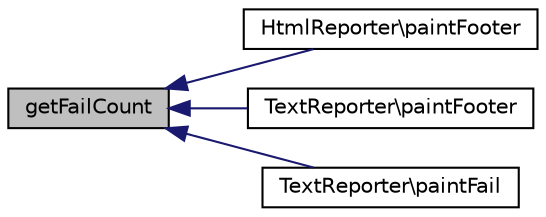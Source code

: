 digraph "getFailCount"
{
  edge [fontname="Helvetica",fontsize="10",labelfontname="Helvetica",labelfontsize="10"];
  node [fontname="Helvetica",fontsize="10",shape=record];
  rankdir="LR";
  Node1 [label="getFailCount",height=0.2,width=0.4,color="black", fillcolor="grey75", style="filled" fontcolor="black"];
  Node1 -> Node2 [dir="back",color="midnightblue",fontsize="10",style="solid",fontname="Helvetica"];
  Node2 [label="HtmlReporter\\paintFooter",height=0.2,width=0.4,color="black", fillcolor="white", style="filled",URL="$class_html_reporter.html#a5e1af6d341980faf84d1b30c94edb320"];
  Node1 -> Node3 [dir="back",color="midnightblue",fontsize="10",style="solid",fontname="Helvetica"];
  Node3 [label="TextReporter\\paintFooter",height=0.2,width=0.4,color="black", fillcolor="white", style="filled",URL="$class_text_reporter.html#a5e1af6d341980faf84d1b30c94edb320"];
  Node1 -> Node4 [dir="back",color="midnightblue",fontsize="10",style="solid",fontname="Helvetica"];
  Node4 [label="TextReporter\\paintFail",height=0.2,width=0.4,color="black", fillcolor="white", style="filled",URL="$class_text_reporter.html#a7b2970c5e074d5a9192c67f222a7e731"];
}
